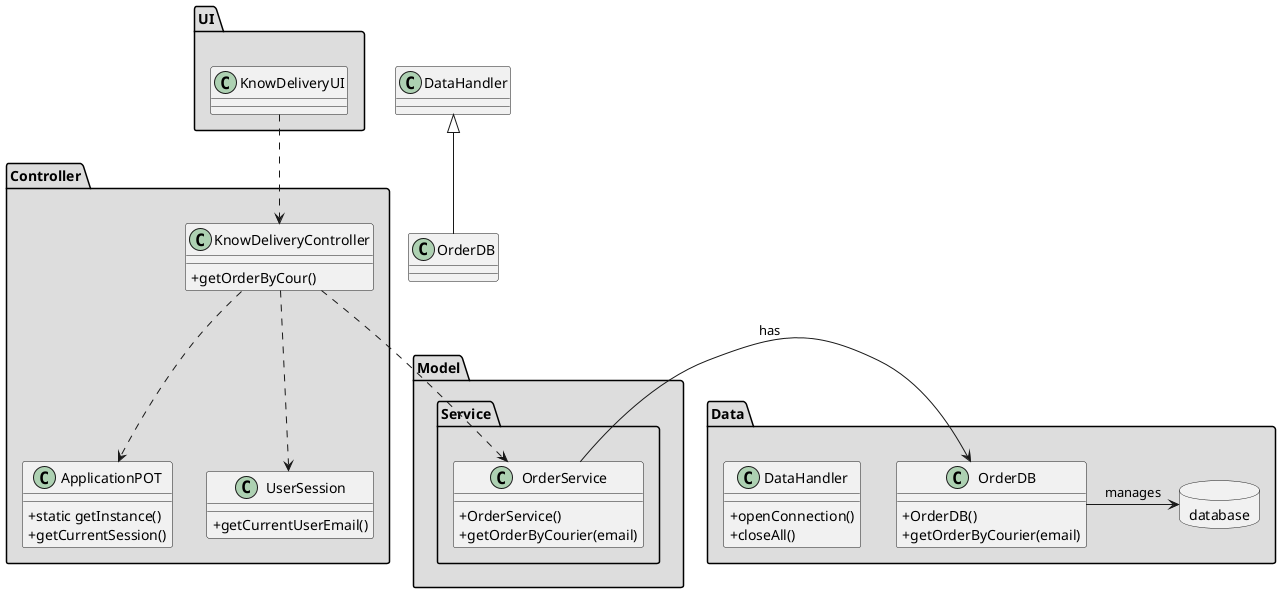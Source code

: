 @startuml
skinparam classAttributeIconSize 0

package "Controller" #DDDDDD {
class ApplicationPOT
{
  +static getInstance()
  +getCurrentSession()
}

class UserSession
{
  +getCurrentUserEmail()
}
class KnowDeliveryController{
+getOrderByCour()
}
}
package "UI" #DDDDDD {
class KnowDeliveryUI{

}
}
package "Model" #DDDDDD {
package Service #DDDDDD {

class OrderService{
+OrderService()
+getOrderByCourier(email)
}
}
}
package "Data" #DDDDDD {
class DataHandler{
+openConnection()
+closeAll()
}

 class OrderDB{
 +OrderDB()
 +getOrderByCourier(email)
 }
 database database{
 }
 }
KnowDeliveryUI ..> KnowDeliveryController
KnowDeliveryController ..> ApplicationPOT
KnowDeliveryController ..> UserSession
KnowDeliveryController ..> OrderService
OrderService  ->  OrderDB : has
OrderDB -> database : manages
class OrderDB extends DataHandler

@enduml